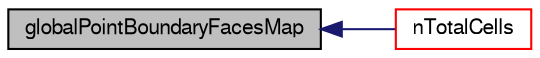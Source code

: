 digraph "globalPointBoundaryFacesMap"
{
  bgcolor="transparent";
  edge [fontname="FreeSans",fontsize="10",labelfontname="FreeSans",labelfontsize="10"];
  node [fontname="FreeSans",fontsize="10",shape=record];
  rankdir="LR";
  Node3358 [label="globalPointBoundaryFacesMap",height=0.2,width=0.4,color="black", fillcolor="grey75", style="filled", fontcolor="black"];
  Node3358 -> Node3359 [dir="back",color="midnightblue",fontsize="10",style="solid",fontname="FreeSans"];
  Node3359 [label="nTotalCells",height=0.2,width=0.4,color="red",URL="$a27334.html#af5f312e4d0bc5cbcc088e7c247d3a97a",tooltip="Return total number of cells in decomposed mesh. "];
}
